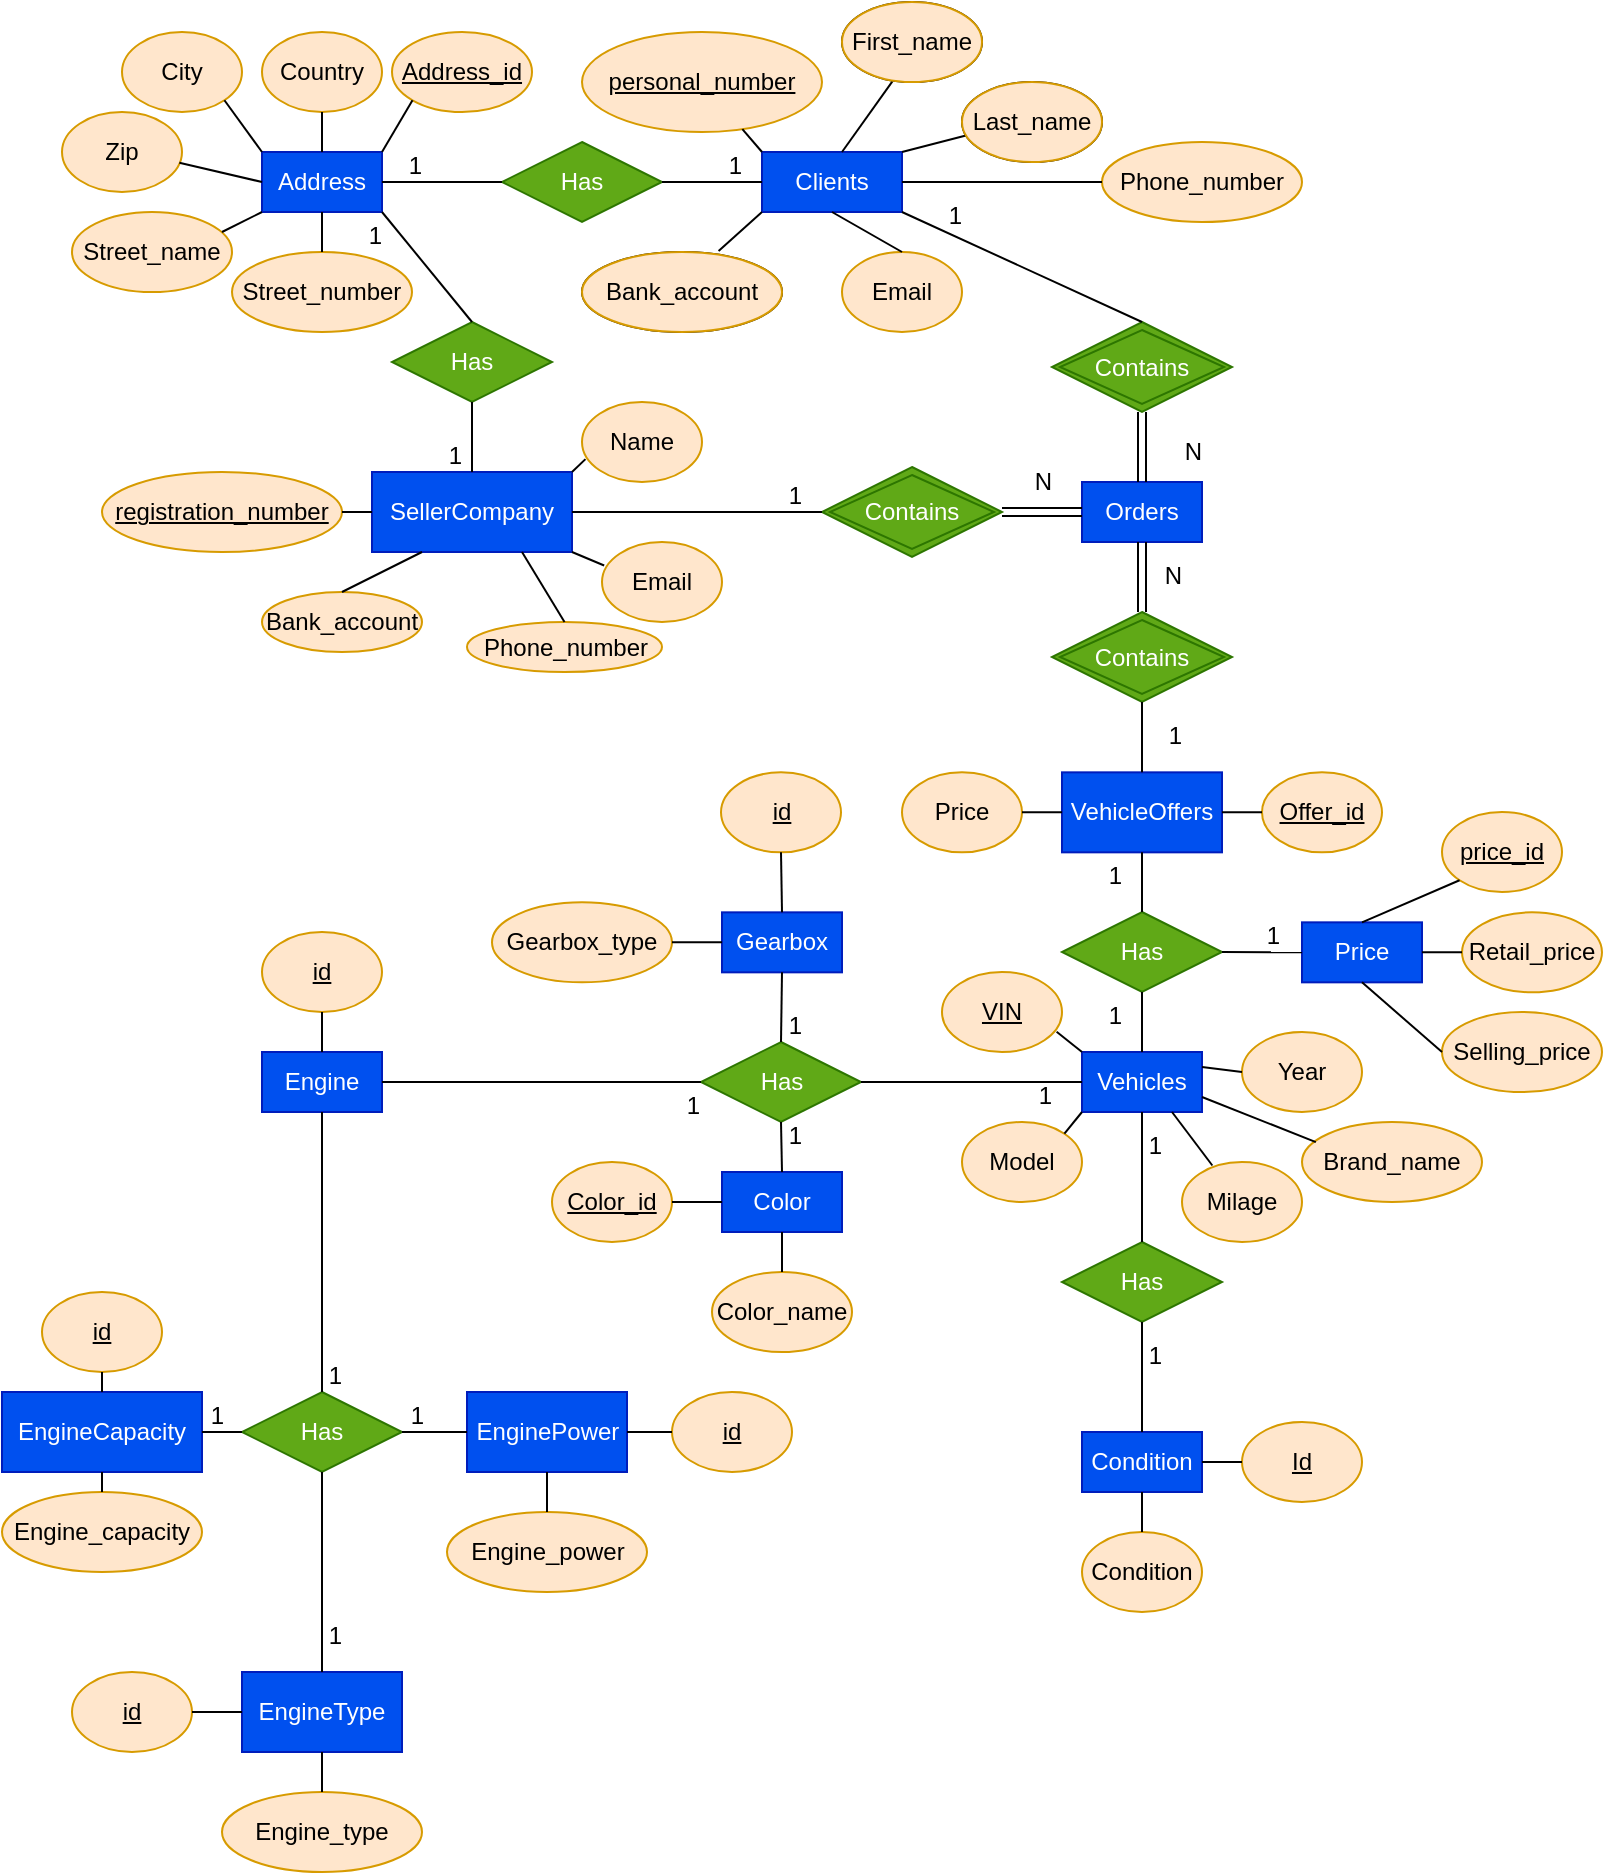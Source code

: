 <mxfile version="15.9.1" type="github"><diagram id="KzIHn6G7oRu6zTpSj9_W" name="Page-1"><mxGraphModel dx="981" dy="526" grid="1" gridSize="10" guides="1" tooltips="1" connect="1" arrows="1" fold="1" page="1" pageScale="1" pageWidth="827" pageHeight="1169" math="0" shadow="0"><root><mxCell id="0"/><mxCell id="1" parent="0"/><mxCell id="NZGxTVPPBpQnY7gY4zcs-7" value="Clients" style="rounded=0;whiteSpace=wrap;html=1;fillColor=#0050ef;strokeColor=#001DBC;fontColor=#ffffff;" vertex="1" parent="1"><mxGeometry x="400" y="90" width="70" height="30" as="geometry"/></mxCell><mxCell id="NZGxTVPPBpQnY7gY4zcs-8" value="Address" style="rounded=0;whiteSpace=wrap;html=1;fillColor=#0050ef;fontColor=#ffffff;strokeColor=#001DBC;" vertex="1" parent="1"><mxGeometry x="150" y="90" width="60" height="30" as="geometry"/></mxCell><mxCell id="NZGxTVPPBpQnY7gY4zcs-9" value="SellerCompany" style="rounded=0;whiteSpace=wrap;html=1;fillColor=#0050ef;fontColor=#ffffff;strokeColor=#001DBC;" vertex="1" parent="1"><mxGeometry x="205" y="250" width="100" height="40" as="geometry"/></mxCell><mxCell id="NZGxTVPPBpQnY7gY4zcs-10" value="Orders" style="rounded=0;whiteSpace=wrap;html=1;fillColor=#0050ef;fontColor=#ffffff;strokeColor=#001DBC;" vertex="1" parent="1"><mxGeometry x="560" y="255" width="60" height="30" as="geometry"/></mxCell><mxCell id="NZGxTVPPBpQnY7gY4zcs-11" value="VehicleOffers" style="rounded=0;whiteSpace=wrap;html=1;fillColor=#0050ef;fontColor=#ffffff;strokeColor=#001DBC;" vertex="1" parent="1"><mxGeometry x="550" y="400.17" width="80" height="40" as="geometry"/></mxCell><mxCell id="NZGxTVPPBpQnY7gY4zcs-12" value="Vehicles" style="rounded=0;whiteSpace=wrap;html=1;fillColor=#0050ef;fontColor=#ffffff;strokeColor=#001DBC;" vertex="1" parent="1"><mxGeometry x="560" y="540" width="60" height="30" as="geometry"/></mxCell><mxCell id="NZGxTVPPBpQnY7gY4zcs-13" value="Engine" style="rounded=0;whiteSpace=wrap;html=1;fillColor=#0050ef;fontColor=#ffffff;strokeColor=#001DBC;" vertex="1" parent="1"><mxGeometry x="150" y="540" width="60" height="30" as="geometry"/></mxCell><mxCell id="NZGxTVPPBpQnY7gY4zcs-14" value="Price" style="rounded=0;whiteSpace=wrap;html=1;fillColor=#0050ef;fontColor=#ffffff;strokeColor=#001DBC;" vertex="1" parent="1"><mxGeometry x="670" y="475.17" width="60" height="30" as="geometry"/></mxCell><mxCell id="NZGxTVPPBpQnY7gY4zcs-15" value="Color" style="rounded=0;whiteSpace=wrap;html=1;fillColor=#0050ef;fontColor=#ffffff;strokeColor=#001DBC;" vertex="1" parent="1"><mxGeometry x="380" y="600" width="60" height="30" as="geometry"/></mxCell><mxCell id="NZGxTVPPBpQnY7gY4zcs-16" value="Gearbox" style="rounded=0;whiteSpace=wrap;html=1;fillColor=#0050ef;fontColor=#ffffff;strokeColor=#001DBC;" vertex="1" parent="1"><mxGeometry x="380" y="470.17" width="60" height="30" as="geometry"/></mxCell><mxCell id="NZGxTVPPBpQnY7gY4zcs-17" value="Condition" style="rounded=0;whiteSpace=wrap;html=1;fillColor=#0050ef;fontColor=#ffffff;strokeColor=#001DBC;" vertex="1" parent="1"><mxGeometry x="560" y="730" width="60" height="30" as="geometry"/></mxCell><mxCell id="NZGxTVPPBpQnY7gY4zcs-18" value="EngineCapacity" style="rounded=0;whiteSpace=wrap;html=1;fillColor=#0050ef;fontColor=#ffffff;strokeColor=#001DBC;" vertex="1" parent="1"><mxGeometry x="20" y="710" width="100" height="40" as="geometry"/></mxCell><mxCell id="NZGxTVPPBpQnY7gY4zcs-19" value="EnginePower" style="rounded=0;whiteSpace=wrap;html=1;fillColor=#0050ef;fontColor=#ffffff;strokeColor=#001DBC;" vertex="1" parent="1"><mxGeometry x="252.5" y="710" width="80" height="40" as="geometry"/></mxCell><mxCell id="NZGxTVPPBpQnY7gY4zcs-20" value="EngineType" style="rounded=0;whiteSpace=wrap;html=1;fillColor=#0050ef;fontColor=#ffffff;strokeColor=#001DBC;" vertex="1" parent="1"><mxGeometry x="140" y="850" width="80" height="40" as="geometry"/></mxCell><mxCell id="NZGxTVPPBpQnY7gY4zcs-21" value="&lt;u&gt;personal_number&lt;/u&gt;" style="ellipse;whiteSpace=wrap;html=1;fillColor=#ffe6cc;strokeColor=#d79b00;" vertex="1" parent="1"><mxGeometry x="310" y="30" width="120" height="50" as="geometry"/></mxCell><mxCell id="NZGxTVPPBpQnY7gY4zcs-22" value="" style="endArrow=none;html=1;rounded=0;entryX=0;entryY=0;entryDx=0;entryDy=0;" edge="1" parent="1" source="NZGxTVPPBpQnY7gY4zcs-21" target="NZGxTVPPBpQnY7gY4zcs-7"><mxGeometry width="50" height="50" relative="1" as="geometry"><mxPoint x="690" y="320" as="sourcePoint"/><mxPoint x="377" y="90" as="targetPoint"/></mxGeometry></mxCell><mxCell id="NZGxTVPPBpQnY7gY4zcs-24" value="First_name" style="ellipse;whiteSpace=wrap;html=1;" vertex="1" parent="1"><mxGeometry x="440" y="15" width="70" height="40" as="geometry"/></mxCell><mxCell id="NZGxTVPPBpQnY7gY4zcs-25" value="Last_name" style="ellipse;whiteSpace=wrap;html=1;" vertex="1" parent="1"><mxGeometry x="500" y="55" width="70" height="40" as="geometry"/></mxCell><mxCell id="NZGxTVPPBpQnY7gY4zcs-26" value="Phone_number" style="ellipse;whiteSpace=wrap;html=1;fillColor=#ffe6cc;strokeColor=#d79b00;" vertex="1" parent="1"><mxGeometry x="570" y="85" width="100" height="40" as="geometry"/></mxCell><mxCell id="NZGxTVPPBpQnY7gY4zcs-27" value="Email" style="ellipse;whiteSpace=wrap;html=1;fillColor=#ffe6cc;strokeColor=#d79b00;" vertex="1" parent="1"><mxGeometry x="440" y="140" width="60" height="40" as="geometry"/></mxCell><mxCell id="NZGxTVPPBpQnY7gY4zcs-28" value="Bank_account" style="ellipse;whiteSpace=wrap;html=1;" vertex="1" parent="1"><mxGeometry x="310" y="140" width="100" height="40" as="geometry"/></mxCell><mxCell id="NZGxTVPPBpQnY7gY4zcs-30" value="" style="endArrow=none;html=1;rounded=0;entryX=0.36;entryY=0.992;entryDx=0;entryDy=0;entryPerimeter=0;" edge="1" parent="1" target="NZGxTVPPBpQnY7gY4zcs-58"><mxGeometry width="50" height="50" relative="1" as="geometry"><mxPoint x="440" y="90" as="sourcePoint"/><mxPoint x="740" y="270" as="targetPoint"/></mxGeometry></mxCell><mxCell id="NZGxTVPPBpQnY7gY4zcs-31" value="" style="endArrow=none;html=1;rounded=0;exitX=1;exitY=0;exitDx=0;exitDy=0;entryX=0.035;entryY=0.665;entryDx=0;entryDy=0;entryPerimeter=0;" edge="1" parent="1" source="NZGxTVPPBpQnY7gY4zcs-7" target="NZGxTVPPBpQnY7gY4zcs-59"><mxGeometry width="50" height="50" relative="1" as="geometry"><mxPoint x="690" y="320" as="sourcePoint"/><mxPoint x="740" y="270" as="targetPoint"/></mxGeometry></mxCell><mxCell id="NZGxTVPPBpQnY7gY4zcs-32" value="" style="endArrow=none;html=1;rounded=0;exitX=1;exitY=0.5;exitDx=0;exitDy=0;entryX=0;entryY=0.5;entryDx=0;entryDy=0;" edge="1" parent="1" source="NZGxTVPPBpQnY7gY4zcs-7" target="NZGxTVPPBpQnY7gY4zcs-26"><mxGeometry width="50" height="50" relative="1" as="geometry"><mxPoint x="690" y="320" as="sourcePoint"/><mxPoint x="740" y="270" as="targetPoint"/></mxGeometry></mxCell><mxCell id="NZGxTVPPBpQnY7gY4zcs-33" value="" style="endArrow=none;html=1;rounded=0;exitX=0.5;exitY=1;exitDx=0;exitDy=0;entryX=0.5;entryY=0;entryDx=0;entryDy=0;" edge="1" parent="1" source="NZGxTVPPBpQnY7gY4zcs-7" target="NZGxTVPPBpQnY7gY4zcs-27"><mxGeometry width="50" height="50" relative="1" as="geometry"><mxPoint x="690" y="320" as="sourcePoint"/><mxPoint x="740" y="270" as="targetPoint"/></mxGeometry></mxCell><mxCell id="NZGxTVPPBpQnY7gY4zcs-34" value="" style="endArrow=none;html=1;rounded=0;exitX=0;exitY=1;exitDx=0;exitDy=0;entryX=0.683;entryY=-0.012;entryDx=0;entryDy=0;entryPerimeter=0;" edge="1" parent="1" source="NZGxTVPPBpQnY7gY4zcs-7" target="NZGxTVPPBpQnY7gY4zcs-62"><mxGeometry width="50" height="50" relative="1" as="geometry"><mxPoint x="690" y="320" as="sourcePoint"/><mxPoint x="740" y="270" as="targetPoint"/></mxGeometry></mxCell><mxCell id="NZGxTVPPBpQnY7gY4zcs-36" value="Has" style="rhombus;whiteSpace=wrap;html=1;fillColor=#60a917;strokeColor=#2D7600;fontColor=#ffffff;" vertex="1" parent="1"><mxGeometry x="270" y="85" width="80" height="40" as="geometry"/></mxCell><mxCell id="NZGxTVPPBpQnY7gY4zcs-40" value="&lt;u&gt;Address_id&lt;/u&gt;" style="ellipse;whiteSpace=wrap;html=1;fillColor=#ffe6cc;strokeColor=#d79b00;" vertex="1" parent="1"><mxGeometry x="215" y="30" width="70" height="40" as="geometry"/></mxCell><mxCell id="NZGxTVPPBpQnY7gY4zcs-41" value="" style="endArrow=none;html=1;rounded=0;entryX=0;entryY=1;entryDx=0;entryDy=0;exitX=1;exitY=0;exitDx=0;exitDy=0;" edge="1" parent="1" source="NZGxTVPPBpQnY7gY4zcs-8" target="NZGxTVPPBpQnY7gY4zcs-40"><mxGeometry width="50" height="50" relative="1" as="geometry"><mxPoint x="390" y="320" as="sourcePoint"/><mxPoint x="440" y="270" as="targetPoint"/></mxGeometry></mxCell><mxCell id="NZGxTVPPBpQnY7gY4zcs-42" value="Country" style="ellipse;whiteSpace=wrap;html=1;fillColor=#ffe6cc;strokeColor=#d79b00;" vertex="1" parent="1"><mxGeometry x="150" y="30" width="60" height="40" as="geometry"/></mxCell><mxCell id="NZGxTVPPBpQnY7gY4zcs-43" value="City" style="ellipse;whiteSpace=wrap;html=1;fillColor=#ffe6cc;strokeColor=#d79b00;" vertex="1" parent="1"><mxGeometry x="80" y="30" width="60" height="40" as="geometry"/></mxCell><mxCell id="NZGxTVPPBpQnY7gY4zcs-44" value="Street_name" style="ellipse;whiteSpace=wrap;html=1;fillColor=#ffe6cc;strokeColor=#d79b00;" vertex="1" parent="1"><mxGeometry x="55" y="120" width="80" height="40" as="geometry"/></mxCell><mxCell id="NZGxTVPPBpQnY7gY4zcs-45" value="Street_number" style="ellipse;whiteSpace=wrap;html=1;fillColor=#ffe6cc;strokeColor=#d79b00;" vertex="1" parent="1"><mxGeometry x="135" y="140" width="90" height="40" as="geometry"/></mxCell><mxCell id="NZGxTVPPBpQnY7gY4zcs-49" value="" style="endArrow=none;html=1;rounded=0;exitX=1;exitY=0.5;exitDx=0;exitDy=0;entryX=0;entryY=0.5;entryDx=0;entryDy=0;" edge="1" parent="1" source="NZGxTVPPBpQnY7gY4zcs-36" target="NZGxTVPPBpQnY7gY4zcs-7"><mxGeometry relative="1" as="geometry"><mxPoint x="330" y="290" as="sourcePoint"/><mxPoint x="490" y="290" as="targetPoint"/></mxGeometry></mxCell><mxCell id="NZGxTVPPBpQnY7gY4zcs-50" value="1" style="resizable=0;html=1;align=right;verticalAlign=bottom;" connectable="0" vertex="1" parent="NZGxTVPPBpQnY7gY4zcs-49"><mxGeometry x="1" relative="1" as="geometry"><mxPoint x="-10" as="offset"/></mxGeometry></mxCell><mxCell id="NZGxTVPPBpQnY7gY4zcs-51" value="" style="endArrow=none;html=1;rounded=0;entryX=1;entryY=0.5;entryDx=0;entryDy=0;exitX=0;exitY=0.5;exitDx=0;exitDy=0;" edge="1" parent="1" source="NZGxTVPPBpQnY7gY4zcs-36" target="NZGxTVPPBpQnY7gY4zcs-8"><mxGeometry relative="1" as="geometry"><mxPoint x="330" y="290" as="sourcePoint"/><mxPoint x="490" y="290" as="targetPoint"/></mxGeometry></mxCell><mxCell id="NZGxTVPPBpQnY7gY4zcs-52" value="1" style="resizable=0;html=1;align=right;verticalAlign=bottom;" connectable="0" vertex="1" parent="NZGxTVPPBpQnY7gY4zcs-51"><mxGeometry x="1" relative="1" as="geometry"><mxPoint x="20" as="offset"/></mxGeometry></mxCell><mxCell id="NZGxTVPPBpQnY7gY4zcs-53" value="" style="endArrow=none;html=1;rounded=0;entryX=0.5;entryY=1;entryDx=0;entryDy=0;exitX=0.5;exitY=0;exitDx=0;exitDy=0;" edge="1" parent="1" source="NZGxTVPPBpQnY7gY4zcs-8" target="NZGxTVPPBpQnY7gY4zcs-42"><mxGeometry width="50" height="50" relative="1" as="geometry"><mxPoint x="205" y="100" as="sourcePoint"/><mxPoint x="255" y="65" as="targetPoint"/></mxGeometry></mxCell><mxCell id="NZGxTVPPBpQnY7gY4zcs-54" value="" style="endArrow=none;html=1;rounded=0;entryX=1;entryY=1;entryDx=0;entryDy=0;exitX=0;exitY=0;exitDx=0;exitDy=0;exitPerimeter=0;" edge="1" parent="1" source="NZGxTVPPBpQnY7gY4zcs-8" target="NZGxTVPPBpQnY7gY4zcs-43"><mxGeometry width="50" height="50" relative="1" as="geometry"><mxPoint x="190" y="100" as="sourcePoint"/><mxPoint x="170" y="65" as="targetPoint"/></mxGeometry></mxCell><mxCell id="NZGxTVPPBpQnY7gY4zcs-55" value="" style="endArrow=none;html=1;rounded=0;exitX=0;exitY=1;exitDx=0;exitDy=0;" edge="1" parent="1" source="NZGxTVPPBpQnY7gY4zcs-8"><mxGeometry width="50" height="50" relative="1" as="geometry"><mxPoint x="160" y="100" as="sourcePoint"/><mxPoint x="130" y="130" as="targetPoint"/></mxGeometry></mxCell><mxCell id="NZGxTVPPBpQnY7gY4zcs-56" value="" style="endArrow=none;html=1;rounded=0;entryX=0.5;entryY=0;entryDx=0;entryDy=0;exitX=0.5;exitY=1;exitDx=0;exitDy=0;" edge="1" parent="1" source="NZGxTVPPBpQnY7gY4zcs-8" target="NZGxTVPPBpQnY7gY4zcs-45"><mxGeometry width="50" height="50" relative="1" as="geometry"><mxPoint x="160" y="130" as="sourcePoint"/><mxPoint x="130" y="140" as="targetPoint"/></mxGeometry></mxCell><mxCell id="NZGxTVPPBpQnY7gY4zcs-58" value="First_name" style="ellipse;whiteSpace=wrap;html=1;fillColor=#ffe6cc;strokeColor=#d79b00;" vertex="1" parent="1"><mxGeometry x="440" y="15" width="70" height="40" as="geometry"/></mxCell><mxCell id="NZGxTVPPBpQnY7gY4zcs-59" value="Last_name" style="ellipse;whiteSpace=wrap;html=1;fillColor=#ffe6cc;strokeColor=#d79b00;" vertex="1" parent="1"><mxGeometry x="500" y="55" width="70" height="40" as="geometry"/></mxCell><mxCell id="NZGxTVPPBpQnY7gY4zcs-62" value="Bank_account" style="ellipse;whiteSpace=wrap;html=1;fillColor=#ffe6cc;strokeColor=#d79b00;" vertex="1" parent="1"><mxGeometry x="310" y="140" width="100" height="40" as="geometry"/></mxCell><mxCell id="NZGxTVPPBpQnY7gY4zcs-63" value="Zip" style="ellipse;whiteSpace=wrap;html=1;fillColor=#ffe6cc;strokeColor=#d79b00;" vertex="1" parent="1"><mxGeometry x="50" y="70" width="60" height="40" as="geometry"/></mxCell><mxCell id="NZGxTVPPBpQnY7gY4zcs-68" value="Phone_number" style="ellipse;whiteSpace=wrap;html=1;fillColor=#ffe6cc;strokeColor=#d79b00;" vertex="1" parent="1"><mxGeometry x="252.5" y="325" width="97.5" height="25" as="geometry"/></mxCell><mxCell id="NZGxTVPPBpQnY7gY4zcs-69" value="Email" style="ellipse;whiteSpace=wrap;html=1;fillColor=#ffe6cc;strokeColor=#d79b00;" vertex="1" parent="1"><mxGeometry x="320" y="285" width="60" height="40" as="geometry"/></mxCell><mxCell id="NZGxTVPPBpQnY7gY4zcs-70" value="Name" style="ellipse;whiteSpace=wrap;html=1;fillColor=#ffe6cc;strokeColor=#d79b00;" vertex="1" parent="1"><mxGeometry x="310" y="215" width="60" height="40" as="geometry"/></mxCell><mxCell id="NZGxTVPPBpQnY7gY4zcs-71" value="&lt;u&gt;registration_number&lt;/u&gt;" style="ellipse;whiteSpace=wrap;html=1;fillColor=#ffe6cc;strokeColor=#d79b00;" vertex="1" parent="1"><mxGeometry x="70" y="250" width="120" height="40" as="geometry"/></mxCell><mxCell id="NZGxTVPPBpQnY7gY4zcs-72" value="Bank_account" style="ellipse;whiteSpace=wrap;html=1;fillColor=#ffe6cc;strokeColor=#d79b00;" vertex="1" parent="1"><mxGeometry x="150" y="310" width="80" height="30" as="geometry"/></mxCell><mxCell id="NZGxTVPPBpQnY7gY4zcs-73" value="Has" style="rhombus;whiteSpace=wrap;html=1;fillColor=#60a917;strokeColor=#2D7600;fontColor=#ffffff;" vertex="1" parent="1"><mxGeometry x="215" y="175" width="80" height="40" as="geometry"/></mxCell><mxCell id="NZGxTVPPBpQnY7gY4zcs-74" value="" style="endArrow=none;html=1;rounded=0;entryX=0.978;entryY=0.634;entryDx=0;entryDy=0;exitX=0;exitY=0.5;exitDx=0;exitDy=0;entryPerimeter=0;" edge="1" parent="1" source="NZGxTVPPBpQnY7gY4zcs-8" target="NZGxTVPPBpQnY7gY4zcs-63"><mxGeometry width="50" height="50" relative="1" as="geometry"><mxPoint x="195" y="120" as="sourcePoint"/><mxPoint x="230" y="140" as="targetPoint"/></mxGeometry></mxCell><mxCell id="NZGxTVPPBpQnY7gY4zcs-84" value="" style="endArrow=none;html=1;rounded=0;exitX=1;exitY=0;exitDx=0;exitDy=0;entryX=0.029;entryY=0.714;entryDx=0;entryDy=0;entryPerimeter=0;" edge="1" parent="1" source="NZGxTVPPBpQnY7gY4zcs-9" target="NZGxTVPPBpQnY7gY4zcs-70"><mxGeometry width="50" height="50" relative="1" as="geometry"><mxPoint x="490" y="350" as="sourcePoint"/><mxPoint x="540" y="300" as="targetPoint"/></mxGeometry></mxCell><mxCell id="NZGxTVPPBpQnY7gY4zcs-85" value="" style="endArrow=none;html=1;rounded=0;exitX=1;exitY=1;exitDx=0;exitDy=0;entryX=0.018;entryY=0.294;entryDx=0;entryDy=0;entryPerimeter=0;" edge="1" parent="1" source="NZGxTVPPBpQnY7gY4zcs-9" target="NZGxTVPPBpQnY7gY4zcs-69"><mxGeometry width="50" height="50" relative="1" as="geometry"><mxPoint x="490" y="350" as="sourcePoint"/><mxPoint x="540" y="300" as="targetPoint"/></mxGeometry></mxCell><mxCell id="NZGxTVPPBpQnY7gY4zcs-86" value="" style="endArrow=none;html=1;rounded=0;exitX=0.75;exitY=1;exitDx=0;exitDy=0;entryX=0.5;entryY=0;entryDx=0;entryDy=0;" edge="1" parent="1" source="NZGxTVPPBpQnY7gY4zcs-9" target="NZGxTVPPBpQnY7gY4zcs-68"><mxGeometry width="50" height="50" relative="1" as="geometry"><mxPoint x="490" y="350" as="sourcePoint"/><mxPoint x="540" y="300" as="targetPoint"/></mxGeometry></mxCell><mxCell id="NZGxTVPPBpQnY7gY4zcs-87" value="" style="endArrow=none;html=1;rounded=0;exitX=0.5;exitY=0;exitDx=0;exitDy=0;entryX=0.25;entryY=1;entryDx=0;entryDy=0;" edge="1" parent="1" source="NZGxTVPPBpQnY7gY4zcs-72" target="NZGxTVPPBpQnY7gY4zcs-9"><mxGeometry width="50" height="50" relative="1" as="geometry"><mxPoint x="490" y="350" as="sourcePoint"/><mxPoint x="540" y="300" as="targetPoint"/></mxGeometry></mxCell><mxCell id="NZGxTVPPBpQnY7gY4zcs-88" value="" style="endArrow=none;html=1;rounded=0;exitX=1;exitY=0.5;exitDx=0;exitDy=0;entryX=0;entryY=0.5;entryDx=0;entryDy=0;" edge="1" parent="1" source="NZGxTVPPBpQnY7gY4zcs-71" target="NZGxTVPPBpQnY7gY4zcs-9"><mxGeometry width="50" height="50" relative="1" as="geometry"><mxPoint x="490" y="350" as="sourcePoint"/><mxPoint x="540" y="300" as="targetPoint"/></mxGeometry></mxCell><mxCell id="NZGxTVPPBpQnY7gY4zcs-89" value="" style="endArrow=none;html=1;rounded=0;entryX=0.5;entryY=0;entryDx=0;entryDy=0;exitX=0.5;exitY=1;exitDx=0;exitDy=0;" edge="1" parent="1" source="NZGxTVPPBpQnY7gY4zcs-73" target="NZGxTVPPBpQnY7gY4zcs-9"><mxGeometry relative="1" as="geometry"><mxPoint x="430" y="320" as="sourcePoint"/><mxPoint x="590" y="320" as="targetPoint"/></mxGeometry></mxCell><mxCell id="NZGxTVPPBpQnY7gY4zcs-90" value="1" style="resizable=0;html=1;align=right;verticalAlign=bottom;direction=south;" connectable="0" vertex="1" parent="NZGxTVPPBpQnY7gY4zcs-89"><mxGeometry x="1" relative="1" as="geometry"><mxPoint x="-5" as="offset"/></mxGeometry></mxCell><mxCell id="NZGxTVPPBpQnY7gY4zcs-91" value="" style="endArrow=none;html=1;rounded=0;entryX=1;entryY=1;entryDx=0;entryDy=0;exitX=0.5;exitY=0;exitDx=0;exitDy=0;" edge="1" parent="1" source="NZGxTVPPBpQnY7gY4zcs-73" target="NZGxTVPPBpQnY7gY4zcs-8"><mxGeometry relative="1" as="geometry"><mxPoint x="430" y="320" as="sourcePoint"/><mxPoint x="590" y="320" as="targetPoint"/></mxGeometry></mxCell><mxCell id="NZGxTVPPBpQnY7gY4zcs-92" value="1" style="resizable=0;html=1;align=right;verticalAlign=bottom;" connectable="0" vertex="1" parent="NZGxTVPPBpQnY7gY4zcs-91"><mxGeometry x="1" relative="1" as="geometry"><mxPoint y="20" as="offset"/></mxGeometry></mxCell><mxCell id="NZGxTVPPBpQnY7gY4zcs-99" value="Contains" style="shape=rhombus;double=1;perimeter=rhombusPerimeter;whiteSpace=wrap;html=1;align=center;fillColor=#60a917;fontColor=#ffffff;strokeColor=#2D7600;" vertex="1" parent="1"><mxGeometry x="430" y="247.5" width="90" height="45" as="geometry"/></mxCell><mxCell id="NZGxTVPPBpQnY7gY4zcs-100" value="Contains" style="shape=rhombus;double=1;perimeter=rhombusPerimeter;whiteSpace=wrap;html=1;align=center;fillColor=#60a917;fontColor=#ffffff;strokeColor=#2D7600;" vertex="1" parent="1"><mxGeometry x="545" y="320" width="90" height="45" as="geometry"/></mxCell><mxCell id="NZGxTVPPBpQnY7gY4zcs-101" value="Contains" style="shape=rhombus;double=1;perimeter=rhombusPerimeter;whiteSpace=wrap;html=1;align=center;fillColor=#60a917;fontColor=#ffffff;strokeColor=#2D7600;" vertex="1" parent="1"><mxGeometry x="545" y="175" width="90" height="45" as="geometry"/></mxCell><mxCell id="NZGxTVPPBpQnY7gY4zcs-104" value="" style="shape=link;html=1;rounded=0;exitX=1;exitY=0.5;exitDx=0;exitDy=0;entryX=0;entryY=0.5;entryDx=0;entryDy=0;" edge="1" parent="1" source="NZGxTVPPBpQnY7gY4zcs-99" target="NZGxTVPPBpQnY7gY4zcs-10"><mxGeometry relative="1" as="geometry"><mxPoint x="430" y="320" as="sourcePoint"/><mxPoint x="590" y="320" as="targetPoint"/></mxGeometry></mxCell><mxCell id="NZGxTVPPBpQnY7gY4zcs-105" value="N" style="resizable=0;html=1;align=right;verticalAlign=bottom;" connectable="0" vertex="1" parent="NZGxTVPPBpQnY7gY4zcs-104"><mxGeometry x="1" relative="1" as="geometry"><mxPoint x="-15" y="-7" as="offset"/></mxGeometry></mxCell><mxCell id="NZGxTVPPBpQnY7gY4zcs-106" value="" style="endArrow=none;html=1;rounded=0;exitX=1;exitY=0.5;exitDx=0;exitDy=0;entryX=0;entryY=0.5;entryDx=0;entryDy=0;" edge="1" parent="1" source="NZGxTVPPBpQnY7gY4zcs-9" target="NZGxTVPPBpQnY7gY4zcs-99"><mxGeometry relative="1" as="geometry"><mxPoint x="430" y="320" as="sourcePoint"/><mxPoint x="590" y="320" as="targetPoint"/></mxGeometry></mxCell><mxCell id="NZGxTVPPBpQnY7gY4zcs-107" value="1" style="resizable=0;html=1;align=right;verticalAlign=bottom;" connectable="0" vertex="1" parent="NZGxTVPPBpQnY7gY4zcs-106"><mxGeometry x="1" relative="1" as="geometry"><mxPoint x="-10" as="offset"/></mxGeometry></mxCell><mxCell id="NZGxTVPPBpQnY7gY4zcs-108" value="" style="shape=link;html=1;rounded=0;exitX=0.5;exitY=1;exitDx=0;exitDy=0;entryX=0.5;entryY=0;entryDx=0;entryDy=0;" edge="1" parent="1" source="NZGxTVPPBpQnY7gY4zcs-101" target="NZGxTVPPBpQnY7gY4zcs-10"><mxGeometry relative="1" as="geometry"><mxPoint x="530" y="280" as="sourcePoint"/><mxPoint x="570" y="280" as="targetPoint"/></mxGeometry></mxCell><mxCell id="NZGxTVPPBpQnY7gY4zcs-109" value="N" style="resizable=0;html=1;align=right;verticalAlign=bottom;" connectable="0" vertex="1" parent="NZGxTVPPBpQnY7gY4zcs-108"><mxGeometry x="1" relative="1" as="geometry"><mxPoint x="30" y="-7" as="offset"/></mxGeometry></mxCell><mxCell id="NZGxTVPPBpQnY7gY4zcs-110" value="" style="endArrow=none;html=1;rounded=0;entryX=1;entryY=1;entryDx=0;entryDy=0;exitX=0.5;exitY=0;exitDx=0;exitDy=0;" edge="1" parent="1" source="NZGxTVPPBpQnY7gY4zcs-101" target="NZGxTVPPBpQnY7gY4zcs-7"><mxGeometry relative="1" as="geometry"><mxPoint x="430" y="320" as="sourcePoint"/><mxPoint x="590" y="320" as="targetPoint"/></mxGeometry></mxCell><mxCell id="NZGxTVPPBpQnY7gY4zcs-111" value="1" style="resizable=0;html=1;align=right;verticalAlign=bottom;" connectable="0" vertex="1" parent="NZGxTVPPBpQnY7gY4zcs-110"><mxGeometry x="1" relative="1" as="geometry"><mxPoint x="30" y="10" as="offset"/></mxGeometry></mxCell><mxCell id="NZGxTVPPBpQnY7gY4zcs-113" value="" style="shape=link;html=1;rounded=0;exitX=0.5;exitY=0;exitDx=0;exitDy=0;entryX=0.5;entryY=1;entryDx=0;entryDy=0;" edge="1" parent="1" source="NZGxTVPPBpQnY7gY4zcs-100" target="NZGxTVPPBpQnY7gY4zcs-10"><mxGeometry relative="1" as="geometry"><mxPoint x="600" y="230.0" as="sourcePoint"/><mxPoint x="600" y="265" as="targetPoint"/></mxGeometry></mxCell><mxCell id="NZGxTVPPBpQnY7gY4zcs-114" value="N" style="resizable=0;html=1;align=right;verticalAlign=bottom;" connectable="0" vertex="1" parent="NZGxTVPPBpQnY7gY4zcs-113"><mxGeometry x="1" relative="1" as="geometry"><mxPoint x="20" y="25" as="offset"/></mxGeometry></mxCell><mxCell id="NZGxTVPPBpQnY7gY4zcs-115" value="" style="endArrow=none;html=1;rounded=0;entryX=0.5;entryY=0;entryDx=0;entryDy=0;exitX=0.5;exitY=1;exitDx=0;exitDy=0;" edge="1" parent="1" source="NZGxTVPPBpQnY7gY4zcs-100" target="NZGxTVPPBpQnY7gY4zcs-11"><mxGeometry relative="1" as="geometry"><mxPoint x="360" y="530" as="sourcePoint"/><mxPoint x="520" y="530" as="targetPoint"/></mxGeometry></mxCell><mxCell id="NZGxTVPPBpQnY7gY4zcs-116" value="1" style="resizable=0;html=1;align=right;verticalAlign=bottom;" connectable="0" vertex="1" parent="NZGxTVPPBpQnY7gY4zcs-115"><mxGeometry x="1" relative="1" as="geometry"><mxPoint x="20" y="-10" as="offset"/></mxGeometry></mxCell><mxCell id="NZGxTVPPBpQnY7gY4zcs-117" value="Price" style="ellipse;whiteSpace=wrap;html=1;fillColor=#ffe6cc;strokeColor=#d79b00;" vertex="1" parent="1"><mxGeometry x="470" y="400.17" width="60" height="40" as="geometry"/></mxCell><mxCell id="NZGxTVPPBpQnY7gY4zcs-119" value="&lt;u&gt;Offer_id&lt;/u&gt;" style="ellipse;whiteSpace=wrap;html=1;fillColor=#ffe6cc;strokeColor=#d79b00;" vertex="1" parent="1"><mxGeometry x="650" y="400.17" width="60" height="40" as="geometry"/></mxCell><mxCell id="NZGxTVPPBpQnY7gY4zcs-120" value="" style="endArrow=none;html=1;rounded=0;entryX=0;entryY=0.5;entryDx=0;entryDy=0;exitX=1;exitY=0.5;exitDx=0;exitDy=0;" edge="1" parent="1" source="NZGxTVPPBpQnY7gY4zcs-117" target="NZGxTVPPBpQnY7gY4zcs-11"><mxGeometry width="50" height="50" relative="1" as="geometry"><mxPoint x="410" y="530.17" as="sourcePoint"/><mxPoint x="460" y="480.17" as="targetPoint"/></mxGeometry></mxCell><mxCell id="NZGxTVPPBpQnY7gY4zcs-122" value="" style="endArrow=none;html=1;rounded=0;entryX=0;entryY=0.5;entryDx=0;entryDy=0;exitX=1;exitY=0.5;exitDx=0;exitDy=0;" edge="1" parent="1" source="NZGxTVPPBpQnY7gY4zcs-11" target="NZGxTVPPBpQnY7gY4zcs-119"><mxGeometry width="50" height="50" relative="1" as="geometry"><mxPoint x="410" y="530.17" as="sourcePoint"/><mxPoint x="460" y="480.17" as="targetPoint"/></mxGeometry></mxCell><mxCell id="NZGxTVPPBpQnY7gY4zcs-124" value="Has" style="rhombus;whiteSpace=wrap;html=1;fillColor=#60a917;strokeColor=#2D7600;fontColor=#ffffff;" vertex="1" parent="1"><mxGeometry x="550" y="470" width="80" height="40" as="geometry"/></mxCell><mxCell id="NZGxTVPPBpQnY7gY4zcs-126" value="" style="endArrow=none;html=1;rounded=0;entryX=0.5;entryY=1;entryDx=0;entryDy=0;exitX=0.5;exitY=0;exitDx=0;exitDy=0;" edge="1" parent="1" source="NZGxTVPPBpQnY7gY4zcs-124" target="NZGxTVPPBpQnY7gY4zcs-11"><mxGeometry relative="1" as="geometry"><mxPoint x="360" y="460" as="sourcePoint"/><mxPoint x="520" y="460" as="targetPoint"/></mxGeometry></mxCell><mxCell id="NZGxTVPPBpQnY7gY4zcs-127" value="1" style="resizable=0;html=1;align=right;verticalAlign=bottom;" connectable="0" vertex="1" parent="NZGxTVPPBpQnY7gY4zcs-126"><mxGeometry x="1" relative="1" as="geometry"><mxPoint x="-10" y="20" as="offset"/></mxGeometry></mxCell><mxCell id="NZGxTVPPBpQnY7gY4zcs-128" value="" style="endArrow=none;html=1;rounded=0;entryX=0.5;entryY=0;entryDx=0;entryDy=0;exitX=0.5;exitY=1;exitDx=0;exitDy=0;" edge="1" parent="1" source="NZGxTVPPBpQnY7gY4zcs-124" target="NZGxTVPPBpQnY7gY4zcs-12"><mxGeometry relative="1" as="geometry"><mxPoint x="340" y="490" as="sourcePoint"/><mxPoint x="500" y="490" as="targetPoint"/></mxGeometry></mxCell><mxCell id="NZGxTVPPBpQnY7gY4zcs-129" value="1" style="resizable=0;html=1;align=right;verticalAlign=bottom;" connectable="0" vertex="1" parent="NZGxTVPPBpQnY7gY4zcs-128"><mxGeometry x="1" relative="1" as="geometry"><mxPoint x="-10" y="-10" as="offset"/></mxGeometry></mxCell><mxCell id="NZGxTVPPBpQnY7gY4zcs-130" value="Brand_name" style="ellipse;whiteSpace=wrap;html=1;fillColor=#ffe6cc;strokeColor=#d79b00;" vertex="1" parent="1"><mxGeometry x="670" y="575" width="90" height="40" as="geometry"/></mxCell><mxCell id="NZGxTVPPBpQnY7gY4zcs-132" value="Model" style="ellipse;whiteSpace=wrap;html=1;fillColor=#ffe6cc;strokeColor=#d79b00;" vertex="1" parent="1"><mxGeometry x="500" y="575" width="60" height="40" as="geometry"/></mxCell><mxCell id="NZGxTVPPBpQnY7gY4zcs-134" value="Milage" style="ellipse;whiteSpace=wrap;html=1;fillColor=#ffe6cc;strokeColor=#d79b00;" vertex="1" parent="1"><mxGeometry x="610" y="595" width="60" height="40" as="geometry"/></mxCell><mxCell id="NZGxTVPPBpQnY7gY4zcs-135" value="Year" style="ellipse;whiteSpace=wrap;html=1;fillColor=#ffe6cc;strokeColor=#d79b00;" vertex="1" parent="1"><mxGeometry x="640" y="530" width="60" height="40" as="geometry"/></mxCell><mxCell id="NZGxTVPPBpQnY7gY4zcs-138" value="&lt;u&gt;VIN&lt;/u&gt;" style="ellipse;whiteSpace=wrap;html=1;fillColor=#ffe6cc;strokeColor=#d79b00;" vertex="1" parent="1"><mxGeometry x="490" y="500" width="60" height="40" as="geometry"/></mxCell><mxCell id="NZGxTVPPBpQnY7gY4zcs-142" value="Has" style="rhombus;whiteSpace=wrap;html=1;fillColor=#60a917;strokeColor=#2D7600;fontColor=#ffffff;" vertex="1" parent="1"><mxGeometry x="369.5" y="535" width="80" height="40" as="geometry"/></mxCell><mxCell id="NZGxTVPPBpQnY7gY4zcs-144" value="" style="endArrow=none;html=1;rounded=0;entryX=0;entryY=0.5;entryDx=0;entryDy=0;exitX=1;exitY=0.5;exitDx=0;exitDy=0;" edge="1" parent="1" source="NZGxTVPPBpQnY7gY4zcs-142" target="NZGxTVPPBpQnY7gY4zcs-12"><mxGeometry relative="1" as="geometry"><mxPoint x="600" y="520" as="sourcePoint"/><mxPoint x="600" y="550" as="targetPoint"/></mxGeometry></mxCell><mxCell id="NZGxTVPPBpQnY7gY4zcs-145" value="1" style="resizable=0;html=1;align=right;verticalAlign=bottom;" connectable="0" vertex="1" parent="NZGxTVPPBpQnY7gY4zcs-144"><mxGeometry x="1" relative="1" as="geometry"><mxPoint x="-15" y="15" as="offset"/></mxGeometry></mxCell><mxCell id="NZGxTVPPBpQnY7gY4zcs-153" value="" style="endArrow=none;html=1;rounded=0;entryX=0;entryY=0;entryDx=0;entryDy=0;exitX=0.955;exitY=0.747;exitDx=0;exitDy=0;exitPerimeter=0;" edge="1" parent="1" source="NZGxTVPPBpQnY7gY4zcs-138" target="NZGxTVPPBpQnY7gY4zcs-12"><mxGeometry width="50" height="50" relative="1" as="geometry"><mxPoint x="390" y="580" as="sourcePoint"/><mxPoint x="440" y="530" as="targetPoint"/></mxGeometry></mxCell><mxCell id="NZGxTVPPBpQnY7gY4zcs-154" value="" style="endArrow=none;html=1;rounded=0;exitX=1;exitY=0.75;exitDx=0;exitDy=0;entryX=0.077;entryY=0.251;entryDx=0;entryDy=0;entryPerimeter=0;" edge="1" parent="1" source="NZGxTVPPBpQnY7gY4zcs-12" target="NZGxTVPPBpQnY7gY4zcs-130"><mxGeometry width="50" height="50" relative="1" as="geometry"><mxPoint x="390" y="580" as="sourcePoint"/><mxPoint x="630" y="530" as="targetPoint"/></mxGeometry></mxCell><mxCell id="NZGxTVPPBpQnY7gY4zcs-155" value="" style="endArrow=none;html=1;rounded=0;entryX=0;entryY=1;entryDx=0;entryDy=0;exitX=1;exitY=0;exitDx=0;exitDy=0;" edge="1" parent="1" source="NZGxTVPPBpQnY7gY4zcs-132" target="NZGxTVPPBpQnY7gY4zcs-12"><mxGeometry width="50" height="50" relative="1" as="geometry"><mxPoint x="390" y="580" as="sourcePoint"/><mxPoint x="440" y="530" as="targetPoint"/></mxGeometry></mxCell><mxCell id="NZGxTVPPBpQnY7gY4zcs-156" value="" style="endArrow=none;html=1;rounded=0;exitX=0;exitY=0.5;exitDx=0;exitDy=0;entryX=1;entryY=0.25;entryDx=0;entryDy=0;" edge="1" parent="1" source="NZGxTVPPBpQnY7gY4zcs-135" target="NZGxTVPPBpQnY7gY4zcs-12"><mxGeometry width="50" height="50" relative="1" as="geometry"><mxPoint x="390" y="580" as="sourcePoint"/><mxPoint x="640" y="530" as="targetPoint"/></mxGeometry></mxCell><mxCell id="NZGxTVPPBpQnY7gY4zcs-158" value="" style="endArrow=none;html=1;rounded=0;exitX=1;exitY=0.5;exitDx=0;exitDy=0;entryX=0;entryY=0.5;entryDx=0;entryDy=0;" edge="1" parent="1" source="NZGxTVPPBpQnY7gY4zcs-13" target="NZGxTVPPBpQnY7gY4zcs-142"><mxGeometry relative="1" as="geometry"><mxPoint x="459.5" y="565" as="sourcePoint"/><mxPoint x="365.5" y="555" as="targetPoint"/></mxGeometry></mxCell><mxCell id="NZGxTVPPBpQnY7gY4zcs-159" value="1" style="resizable=0;html=1;align=right;verticalAlign=bottom;" connectable="0" vertex="1" parent="NZGxTVPPBpQnY7gY4zcs-158"><mxGeometry x="1" relative="1" as="geometry"><mxPoint y="20" as="offset"/></mxGeometry></mxCell><mxCell id="NZGxTVPPBpQnY7gY4zcs-162" value="" style="endArrow=none;html=1;rounded=0;entryX=0.75;entryY=1;entryDx=0;entryDy=0;exitX=0.253;exitY=0.044;exitDx=0;exitDy=0;exitPerimeter=0;" edge="1" parent="1" source="NZGxTVPPBpQnY7gY4zcs-134" target="NZGxTVPPBpQnY7gY4zcs-12"><mxGeometry width="50" height="50" relative="1" as="geometry"><mxPoint x="390" y="580" as="sourcePoint"/><mxPoint x="440" y="530" as="targetPoint"/></mxGeometry></mxCell><mxCell id="NZGxTVPPBpQnY7gY4zcs-163" value="Color_name" style="ellipse;whiteSpace=wrap;html=1;fillColor=#ffe6cc;strokeColor=#d79b00;" vertex="1" parent="1"><mxGeometry x="375" y="650" width="70" height="40" as="geometry"/></mxCell><mxCell id="NZGxTVPPBpQnY7gY4zcs-164" value="&lt;u&gt;Color_id&lt;/u&gt;" style="ellipse;whiteSpace=wrap;html=1;fillColor=#ffe6cc;strokeColor=#d79b00;" vertex="1" parent="1"><mxGeometry x="295" y="595" width="60" height="40" as="geometry"/></mxCell><mxCell id="NZGxTVPPBpQnY7gY4zcs-166" value="" style="endArrow=none;html=1;rounded=0;entryX=0.5;entryY=1;entryDx=0;entryDy=0;exitX=0.5;exitY=0;exitDx=0;exitDy=0;" edge="1" parent="1" source="NZGxTVPPBpQnY7gY4zcs-163" target="NZGxTVPPBpQnY7gY4zcs-15"><mxGeometry width="50" height="50" relative="1" as="geometry"><mxPoint x="800" y="550" as="sourcePoint"/><mxPoint x="800" y="530" as="targetPoint"/></mxGeometry></mxCell><mxCell id="NZGxTVPPBpQnY7gY4zcs-167" value="" style="endArrow=none;html=1;rounded=0;exitX=0.5;exitY=1;exitDx=0;exitDy=0;entryX=0.5;entryY=0;entryDx=0;entryDy=0;" edge="1" parent="1" source="NZGxTVPPBpQnY7gY4zcs-16" target="NZGxTVPPBpQnY7gY4zcs-142"><mxGeometry relative="1" as="geometry"><mxPoint x="420" y="410.17" as="sourcePoint"/><mxPoint x="360" y="520" as="targetPoint"/></mxGeometry></mxCell><mxCell id="NZGxTVPPBpQnY7gY4zcs-168" value="1" style="resizable=0;html=1;align=right;verticalAlign=bottom;" connectable="0" vertex="1" parent="NZGxTVPPBpQnY7gY4zcs-167"><mxGeometry x="1" relative="1" as="geometry"><mxPoint x="11" as="offset"/></mxGeometry></mxCell><mxCell id="NZGxTVPPBpQnY7gY4zcs-169" value="Gearbox_type" style="ellipse;whiteSpace=wrap;html=1;fillColor=#ffe6cc;strokeColor=#d79b00;" vertex="1" parent="1"><mxGeometry x="265" y="465.17" width="90" height="40" as="geometry"/></mxCell><mxCell id="NZGxTVPPBpQnY7gY4zcs-170" value="&lt;u&gt;id&lt;/u&gt;" style="ellipse;whiteSpace=wrap;html=1;fillColor=#ffe6cc;strokeColor=#d79b00;" vertex="1" parent="1"><mxGeometry x="379.5" y="400.17" width="60" height="40" as="geometry"/></mxCell><mxCell id="NZGxTVPPBpQnY7gY4zcs-171" value="" style="endArrow=none;html=1;rounded=0;entryX=0;entryY=0.5;entryDx=0;entryDy=0;exitX=1;exitY=0.5;exitDx=0;exitDy=0;" edge="1" parent="1" source="NZGxTVPPBpQnY7gY4zcs-169" target="NZGxTVPPBpQnY7gY4zcs-16"><mxGeometry width="50" height="50" relative="1" as="geometry"><mxPoint x="365" y="485.17" as="sourcePoint"/><mxPoint x="175" y="440.17" as="targetPoint"/></mxGeometry></mxCell><mxCell id="NZGxTVPPBpQnY7gY4zcs-172" value="" style="endArrow=none;html=1;rounded=0;entryX=0.5;entryY=1;entryDx=0;entryDy=0;exitX=0.5;exitY=0;exitDx=0;exitDy=0;" edge="1" parent="1" source="NZGxTVPPBpQnY7gY4zcs-16" target="NZGxTVPPBpQnY7gY4zcs-170"><mxGeometry width="50" height="50" relative="1" as="geometry"><mxPoint x="455" y="500.17" as="sourcePoint"/><mxPoint x="390" y="495.17" as="targetPoint"/></mxGeometry></mxCell><mxCell id="NZGxTVPPBpQnY7gY4zcs-173" value="" style="endArrow=none;html=1;rounded=0;entryX=1;entryY=0.5;entryDx=0;entryDy=0;exitX=0;exitY=0.5;exitDx=0;exitDy=0;" edge="1" parent="1" source="NZGxTVPPBpQnY7gY4zcs-15" target="NZGxTVPPBpQnY7gY4zcs-164"><mxGeometry width="50" height="50" relative="1" as="geometry"><mxPoint x="390" y="580" as="sourcePoint"/><mxPoint x="440" y="530" as="targetPoint"/></mxGeometry></mxCell><mxCell id="NZGxTVPPBpQnY7gY4zcs-174" value="" style="endArrow=none;html=1;rounded=0;entryX=0.5;entryY=1;entryDx=0;entryDy=0;exitX=0.5;exitY=0;exitDx=0;exitDy=0;" edge="1" parent="1" source="NZGxTVPPBpQnY7gY4zcs-15" target="NZGxTVPPBpQnY7gY4zcs-142"><mxGeometry relative="1" as="geometry"><mxPoint x="470" y="580" as="sourcePoint"/><mxPoint x="419.5" y="545" as="targetPoint"/></mxGeometry></mxCell><mxCell id="NZGxTVPPBpQnY7gY4zcs-175" value="1" style="resizable=0;html=1;align=right;verticalAlign=bottom;" connectable="0" vertex="1" parent="NZGxTVPPBpQnY7gY4zcs-174"><mxGeometry x="1" relative="1" as="geometry"><mxPoint x="11" y="15" as="offset"/></mxGeometry></mxCell><mxCell id="NZGxTVPPBpQnY7gY4zcs-176" value="Has" style="rhombus;whiteSpace=wrap;html=1;fillColor=#60a917;strokeColor=#2D7600;fontColor=#ffffff;" vertex="1" parent="1"><mxGeometry x="140" y="710" width="80" height="40" as="geometry"/></mxCell><mxCell id="NZGxTVPPBpQnY7gY4zcs-177" value="" style="endArrow=none;html=1;rounded=0;exitX=0.5;exitY=1;exitDx=0;exitDy=0;entryX=0.5;entryY=0;entryDx=0;entryDy=0;" edge="1" parent="1" source="NZGxTVPPBpQnY7gY4zcs-13" target="NZGxTVPPBpQnY7gY4zcs-176"><mxGeometry relative="1" as="geometry"><mxPoint x="115" y="619.31" as="sourcePoint"/><mxPoint x="274.5" y="619.31" as="targetPoint"/></mxGeometry></mxCell><mxCell id="NZGxTVPPBpQnY7gY4zcs-178" value="1" style="resizable=0;html=1;align=right;verticalAlign=bottom;" connectable="0" vertex="1" parent="NZGxTVPPBpQnY7gY4zcs-177"><mxGeometry x="1" relative="1" as="geometry"><mxPoint x="10" as="offset"/></mxGeometry></mxCell><mxCell id="NZGxTVPPBpQnY7gY4zcs-179" value="&lt;u&gt;id&lt;/u&gt;" style="ellipse;whiteSpace=wrap;html=1;fillColor=#ffe6cc;strokeColor=#d79b00;" vertex="1" parent="1"><mxGeometry x="150" y="480" width="60" height="40" as="geometry"/></mxCell><mxCell id="NZGxTVPPBpQnY7gY4zcs-180" value="" style="endArrow=none;html=1;rounded=0;exitX=0.5;exitY=0;exitDx=0;exitDy=0;entryX=0.5;entryY=1;entryDx=0;entryDy=0;" edge="1" parent="1" source="NZGxTVPPBpQnY7gY4zcs-13" target="NZGxTVPPBpQnY7gY4zcs-179"><mxGeometry width="50" height="50" relative="1" as="geometry"><mxPoint x="250" y="530" as="sourcePoint"/><mxPoint x="300" y="480" as="targetPoint"/></mxGeometry></mxCell><mxCell id="NZGxTVPPBpQnY7gY4zcs-181" value="" style="endArrow=none;html=1;rounded=0;entryX=0.5;entryY=0;entryDx=0;entryDy=0;exitX=0.5;exitY=1;exitDx=0;exitDy=0;" edge="1" parent="1" source="NZGxTVPPBpQnY7gY4zcs-176" target="NZGxTVPPBpQnY7gY4zcs-20"><mxGeometry relative="1" as="geometry"><mxPoint x="160" y="760" as="sourcePoint"/><mxPoint x="190" y="720" as="targetPoint"/></mxGeometry></mxCell><mxCell id="NZGxTVPPBpQnY7gY4zcs-182" value="1" style="resizable=0;html=1;align=right;verticalAlign=bottom;" connectable="0" vertex="1" parent="NZGxTVPPBpQnY7gY4zcs-181"><mxGeometry x="1" relative="1" as="geometry"><mxPoint x="10" y="-10" as="offset"/></mxGeometry></mxCell><mxCell id="NZGxTVPPBpQnY7gY4zcs-183" value="" style="endArrow=none;html=1;rounded=0;entryX=1;entryY=0.5;entryDx=0;entryDy=0;exitX=0;exitY=0.5;exitDx=0;exitDy=0;" edge="1" parent="1" source="NZGxTVPPBpQnY7gY4zcs-19" target="NZGxTVPPBpQnY7gY4zcs-176"><mxGeometry relative="1" as="geometry"><mxPoint x="190" y="760" as="sourcePoint"/><mxPoint x="190" y="820" as="targetPoint"/></mxGeometry></mxCell><mxCell id="NZGxTVPPBpQnY7gY4zcs-184" value="1" style="resizable=0;html=1;align=right;verticalAlign=bottom;" connectable="0" vertex="1" parent="NZGxTVPPBpQnY7gY4zcs-183"><mxGeometry x="1" relative="1" as="geometry"><mxPoint x="11" as="offset"/></mxGeometry></mxCell><mxCell id="NZGxTVPPBpQnY7gY4zcs-185" value="" style="endArrow=none;html=1;rounded=0;entryX=1;entryY=0.5;entryDx=0;entryDy=0;exitX=0;exitY=0.5;exitDx=0;exitDy=0;" edge="1" parent="1" source="NZGxTVPPBpQnY7gY4zcs-176" target="NZGxTVPPBpQnY7gY4zcs-18"><mxGeometry relative="1" as="geometry"><mxPoint x="130" y="750" as="sourcePoint"/><mxPoint x="230" y="740" as="targetPoint"/></mxGeometry></mxCell><mxCell id="NZGxTVPPBpQnY7gY4zcs-186" value="1" style="resizable=0;html=1;align=right;verticalAlign=bottom;" connectable="0" vertex="1" parent="NZGxTVPPBpQnY7gY4zcs-185"><mxGeometry x="1" relative="1" as="geometry"><mxPoint x="11" as="offset"/></mxGeometry></mxCell><mxCell id="NZGxTVPPBpQnY7gY4zcs-187" value="Has" style="rhombus;whiteSpace=wrap;html=1;fillColor=#60a917;strokeColor=#2D7600;fontColor=#ffffff;" vertex="1" parent="1"><mxGeometry x="550" y="635" width="80" height="40" as="geometry"/></mxCell><mxCell id="NZGxTVPPBpQnY7gY4zcs-188" value="" style="endArrow=none;html=1;rounded=0;entryX=0.5;entryY=1;entryDx=0;entryDy=0;exitX=0.5;exitY=0;exitDx=0;exitDy=0;" edge="1" parent="1" source="NZGxTVPPBpQnY7gY4zcs-187" target="NZGxTVPPBpQnY7gY4zcs-12"><mxGeometry relative="1" as="geometry"><mxPoint x="600" y="520" as="sourcePoint"/><mxPoint x="600" y="550" as="targetPoint"/></mxGeometry></mxCell><mxCell id="NZGxTVPPBpQnY7gY4zcs-189" value="1" style="resizable=0;html=1;align=right;verticalAlign=bottom;" connectable="0" vertex="1" parent="NZGxTVPPBpQnY7gY4zcs-188"><mxGeometry x="1" relative="1" as="geometry"><mxPoint x="10" y="25" as="offset"/></mxGeometry></mxCell><mxCell id="NZGxTVPPBpQnY7gY4zcs-190" value="" style="endArrow=none;html=1;rounded=0;entryX=0.5;entryY=1;entryDx=0;entryDy=0;exitX=0.5;exitY=0;exitDx=0;exitDy=0;" edge="1" parent="1" source="NZGxTVPPBpQnY7gY4zcs-17" target="NZGxTVPPBpQnY7gY4zcs-187"><mxGeometry relative="1" as="geometry"><mxPoint x="600" y="645" as="sourcePoint"/><mxPoint x="600" y="580" as="targetPoint"/></mxGeometry></mxCell><mxCell id="NZGxTVPPBpQnY7gY4zcs-191" value="1" style="resizable=0;html=1;align=right;verticalAlign=bottom;" connectable="0" vertex="1" parent="NZGxTVPPBpQnY7gY4zcs-190"><mxGeometry x="1" relative="1" as="geometry"><mxPoint x="10" y="25" as="offset"/></mxGeometry></mxCell><mxCell id="NZGxTVPPBpQnY7gY4zcs-192" value="&lt;u&gt;Id&lt;/u&gt;" style="ellipse;whiteSpace=wrap;html=1;fillColor=#ffe6cc;strokeColor=#d79b00;" vertex="1" parent="1"><mxGeometry x="640" y="725" width="60" height="40" as="geometry"/></mxCell><mxCell id="NZGxTVPPBpQnY7gY4zcs-193" value="Condition" style="ellipse;whiteSpace=wrap;html=1;fillColor=#ffe6cc;strokeColor=#d79b00;" vertex="1" parent="1"><mxGeometry x="560" y="780" width="60" height="40" as="geometry"/></mxCell><mxCell id="NZGxTVPPBpQnY7gY4zcs-194" value="" style="endArrow=none;html=1;rounded=0;entryX=0;entryY=0.5;entryDx=0;entryDy=0;exitX=1;exitY=0.5;exitDx=0;exitDy=0;" edge="1" parent="1" source="NZGxTVPPBpQnY7gY4zcs-17" target="NZGxTVPPBpQnY7gY4zcs-192"><mxGeometry width="50" height="50" relative="1" as="geometry"><mxPoint x="320" y="680" as="sourcePoint"/><mxPoint x="370" y="630" as="targetPoint"/></mxGeometry></mxCell><mxCell id="NZGxTVPPBpQnY7gY4zcs-195" value="" style="endArrow=none;html=1;rounded=0;entryX=0.5;entryY=1;entryDx=0;entryDy=0;exitX=0.5;exitY=0;exitDx=0;exitDy=0;" edge="1" parent="1" source="NZGxTVPPBpQnY7gY4zcs-193" target="NZGxTVPPBpQnY7gY4zcs-17"><mxGeometry width="50" height="50" relative="1" as="geometry"><mxPoint x="320" y="680" as="sourcePoint"/><mxPoint x="370" y="630" as="targetPoint"/></mxGeometry></mxCell><mxCell id="NZGxTVPPBpQnY7gY4zcs-196" value="" style="endArrow=none;html=1;rounded=0;entryX=0;entryY=0.5;entryDx=0;entryDy=0;exitX=1;exitY=0.5;exitDx=0;exitDy=0;" edge="1" parent="1" source="NZGxTVPPBpQnY7gY4zcs-124" target="NZGxTVPPBpQnY7gY4zcs-14"><mxGeometry relative="1" as="geometry"><mxPoint x="270" y="650" as="sourcePoint"/><mxPoint x="430" y="650" as="targetPoint"/></mxGeometry></mxCell><mxCell id="NZGxTVPPBpQnY7gY4zcs-197" value="1" style="resizable=0;html=1;align=right;verticalAlign=bottom;" connectable="0" vertex="1" parent="NZGxTVPPBpQnY7gY4zcs-196"><mxGeometry x="1" relative="1" as="geometry"><mxPoint x="-10" as="offset"/></mxGeometry></mxCell><mxCell id="NZGxTVPPBpQnY7gY4zcs-198" value="Selling_price" style="ellipse;whiteSpace=wrap;html=1;fillColor=#ffe6cc;strokeColor=#d79b00;" vertex="1" parent="1"><mxGeometry x="740" y="520" width="80" height="40" as="geometry"/></mxCell><mxCell id="NZGxTVPPBpQnY7gY4zcs-199" value="Retail_price" style="ellipse;whiteSpace=wrap;html=1;fillColor=#ffe6cc;strokeColor=#d79b00;" vertex="1" parent="1"><mxGeometry x="750" y="470.17" width="70" height="40" as="geometry"/></mxCell><mxCell id="NZGxTVPPBpQnY7gY4zcs-200" value="&lt;u&gt;price_id&lt;/u&gt;" style="ellipse;whiteSpace=wrap;html=1;fillColor=#ffe6cc;strokeColor=#d79b00;" vertex="1" parent="1"><mxGeometry x="740" y="420" width="60" height="40" as="geometry"/></mxCell><mxCell id="NZGxTVPPBpQnY7gY4zcs-201" value="" style="endArrow=none;html=1;rounded=0;entryX=0;entryY=1;entryDx=0;entryDy=0;exitX=0.5;exitY=0;exitDx=0;exitDy=0;" edge="1" parent="1" source="NZGxTVPPBpQnY7gY4zcs-14" target="NZGxTVPPBpQnY7gY4zcs-200"><mxGeometry width="50" height="50" relative="1" as="geometry"><mxPoint x="320" y="610" as="sourcePoint"/><mxPoint x="370" y="560" as="targetPoint"/></mxGeometry></mxCell><mxCell id="NZGxTVPPBpQnY7gY4zcs-203" value="" style="endArrow=none;html=1;rounded=0;entryX=0;entryY=0.5;entryDx=0;entryDy=0;exitX=1;exitY=0.5;exitDx=0;exitDy=0;" edge="1" parent="1" source="NZGxTVPPBpQnY7gY4zcs-14" target="NZGxTVPPBpQnY7gY4zcs-199"><mxGeometry width="50" height="50" relative="1" as="geometry"><mxPoint x="320" y="610" as="sourcePoint"/><mxPoint x="370" y="560" as="targetPoint"/></mxGeometry></mxCell><mxCell id="NZGxTVPPBpQnY7gY4zcs-204" value="" style="endArrow=none;html=1;rounded=0;entryX=0;entryY=0.5;entryDx=0;entryDy=0;exitX=0.5;exitY=1;exitDx=0;exitDy=0;" edge="1" parent="1" source="NZGxTVPPBpQnY7gY4zcs-14" target="NZGxTVPPBpQnY7gY4zcs-198"><mxGeometry width="50" height="50" relative="1" as="geometry"><mxPoint x="320" y="610" as="sourcePoint"/><mxPoint x="370" y="560" as="targetPoint"/></mxGeometry></mxCell><mxCell id="NZGxTVPPBpQnY7gY4zcs-205" value="&lt;u&gt;id&lt;/u&gt;" style="ellipse;whiteSpace=wrap;html=1;fillColor=#ffe6cc;strokeColor=#d79b00;" vertex="1" parent="1"><mxGeometry x="40" y="660" width="60" height="40" as="geometry"/></mxCell><mxCell id="NZGxTVPPBpQnY7gY4zcs-206" value="Engine_capacity" style="ellipse;whiteSpace=wrap;html=1;fillColor=#ffe6cc;strokeColor=#d79b00;" vertex="1" parent="1"><mxGeometry x="20" y="760" width="100" height="40" as="geometry"/></mxCell><mxCell id="NZGxTVPPBpQnY7gY4zcs-207" value="" style="endArrow=none;html=1;rounded=0;exitX=0.5;exitY=1;exitDx=0;exitDy=0;entryX=0.5;entryY=0;entryDx=0;entryDy=0;" edge="1" parent="1" source="NZGxTVPPBpQnY7gY4zcs-205" target="NZGxTVPPBpQnY7gY4zcs-18"><mxGeometry width="50" height="50" relative="1" as="geometry"><mxPoint x="320" y="680" as="sourcePoint"/><mxPoint x="370" y="630" as="targetPoint"/></mxGeometry></mxCell><mxCell id="NZGxTVPPBpQnY7gY4zcs-208" value="" style="endArrow=none;html=1;rounded=0;exitX=0.5;exitY=1;exitDx=0;exitDy=0;entryX=0.5;entryY=0;entryDx=0;entryDy=0;" edge="1" parent="1" source="NZGxTVPPBpQnY7gY4zcs-18" target="NZGxTVPPBpQnY7gY4zcs-206"><mxGeometry width="50" height="50" relative="1" as="geometry"><mxPoint x="80" y="690" as="sourcePoint"/><mxPoint x="80" y="720" as="targetPoint"/></mxGeometry></mxCell><mxCell id="NZGxTVPPBpQnY7gY4zcs-209" value="&lt;u&gt;id&lt;/u&gt;" style="ellipse;whiteSpace=wrap;html=1;fillColor=#ffe6cc;strokeColor=#d79b00;" vertex="1" parent="1"><mxGeometry x="55" y="850" width="60" height="40" as="geometry"/></mxCell><mxCell id="NZGxTVPPBpQnY7gY4zcs-210" value="Engine_type" style="ellipse;whiteSpace=wrap;html=1;fillColor=#ffe6cc;strokeColor=#d79b00;" vertex="1" parent="1"><mxGeometry x="130" y="910" width="100" height="40" as="geometry"/></mxCell><mxCell id="NZGxTVPPBpQnY7gY4zcs-211" value="" style="endArrow=none;html=1;rounded=0;entryX=0;entryY=0.5;entryDx=0;entryDy=0;exitX=1;exitY=0.5;exitDx=0;exitDy=0;" edge="1" parent="1" source="NZGxTVPPBpQnY7gY4zcs-209" target="NZGxTVPPBpQnY7gY4zcs-20"><mxGeometry width="50" height="50" relative="1" as="geometry"><mxPoint x="320" y="750" as="sourcePoint"/><mxPoint x="370" y="700" as="targetPoint"/></mxGeometry></mxCell><mxCell id="NZGxTVPPBpQnY7gY4zcs-212" value="" style="endArrow=none;html=1;rounded=0;entryX=0.5;entryY=1;entryDx=0;entryDy=0;exitX=0.5;exitY=0;exitDx=0;exitDy=0;" edge="1" parent="1" source="NZGxTVPPBpQnY7gY4zcs-210" target="NZGxTVPPBpQnY7gY4zcs-20"><mxGeometry width="50" height="50" relative="1" as="geometry"><mxPoint x="125" y="880" as="sourcePoint"/><mxPoint x="150" y="880" as="targetPoint"/></mxGeometry></mxCell><mxCell id="NZGxTVPPBpQnY7gY4zcs-213" value="&lt;u&gt;id&lt;/u&gt;" style="ellipse;whiteSpace=wrap;html=1;fillColor=#ffe6cc;strokeColor=#d79b00;" vertex="1" parent="1"><mxGeometry x="355" y="710" width="60" height="40" as="geometry"/></mxCell><mxCell id="NZGxTVPPBpQnY7gY4zcs-214" value="" style="endArrow=none;html=1;rounded=0;entryX=0;entryY=0.5;entryDx=0;entryDy=0;exitX=1;exitY=0.5;exitDx=0;exitDy=0;" edge="1" parent="1" source="NZGxTVPPBpQnY7gY4zcs-19" target="NZGxTVPPBpQnY7gY4zcs-213"><mxGeometry width="50" height="50" relative="1" as="geometry"><mxPoint x="320" y="750" as="sourcePoint"/><mxPoint x="370" y="700" as="targetPoint"/></mxGeometry></mxCell><mxCell id="NZGxTVPPBpQnY7gY4zcs-215" value="Engine_power" style="ellipse;whiteSpace=wrap;html=1;fillColor=#ffe6cc;strokeColor=#d79b00;" vertex="1" parent="1"><mxGeometry x="242.5" y="770" width="100" height="40" as="geometry"/></mxCell><mxCell id="NZGxTVPPBpQnY7gY4zcs-216" value="" style="endArrow=none;html=1;rounded=0;entryX=0.5;entryY=1;entryDx=0;entryDy=0;exitX=0.5;exitY=0;exitDx=0;exitDy=0;" edge="1" parent="1" source="NZGxTVPPBpQnY7gY4zcs-215" target="NZGxTVPPBpQnY7gY4zcs-19"><mxGeometry width="50" height="50" relative="1" as="geometry"><mxPoint x="320" y="750" as="sourcePoint"/><mxPoint x="370" y="700" as="targetPoint"/></mxGeometry></mxCell></root></mxGraphModel></diagram></mxfile>